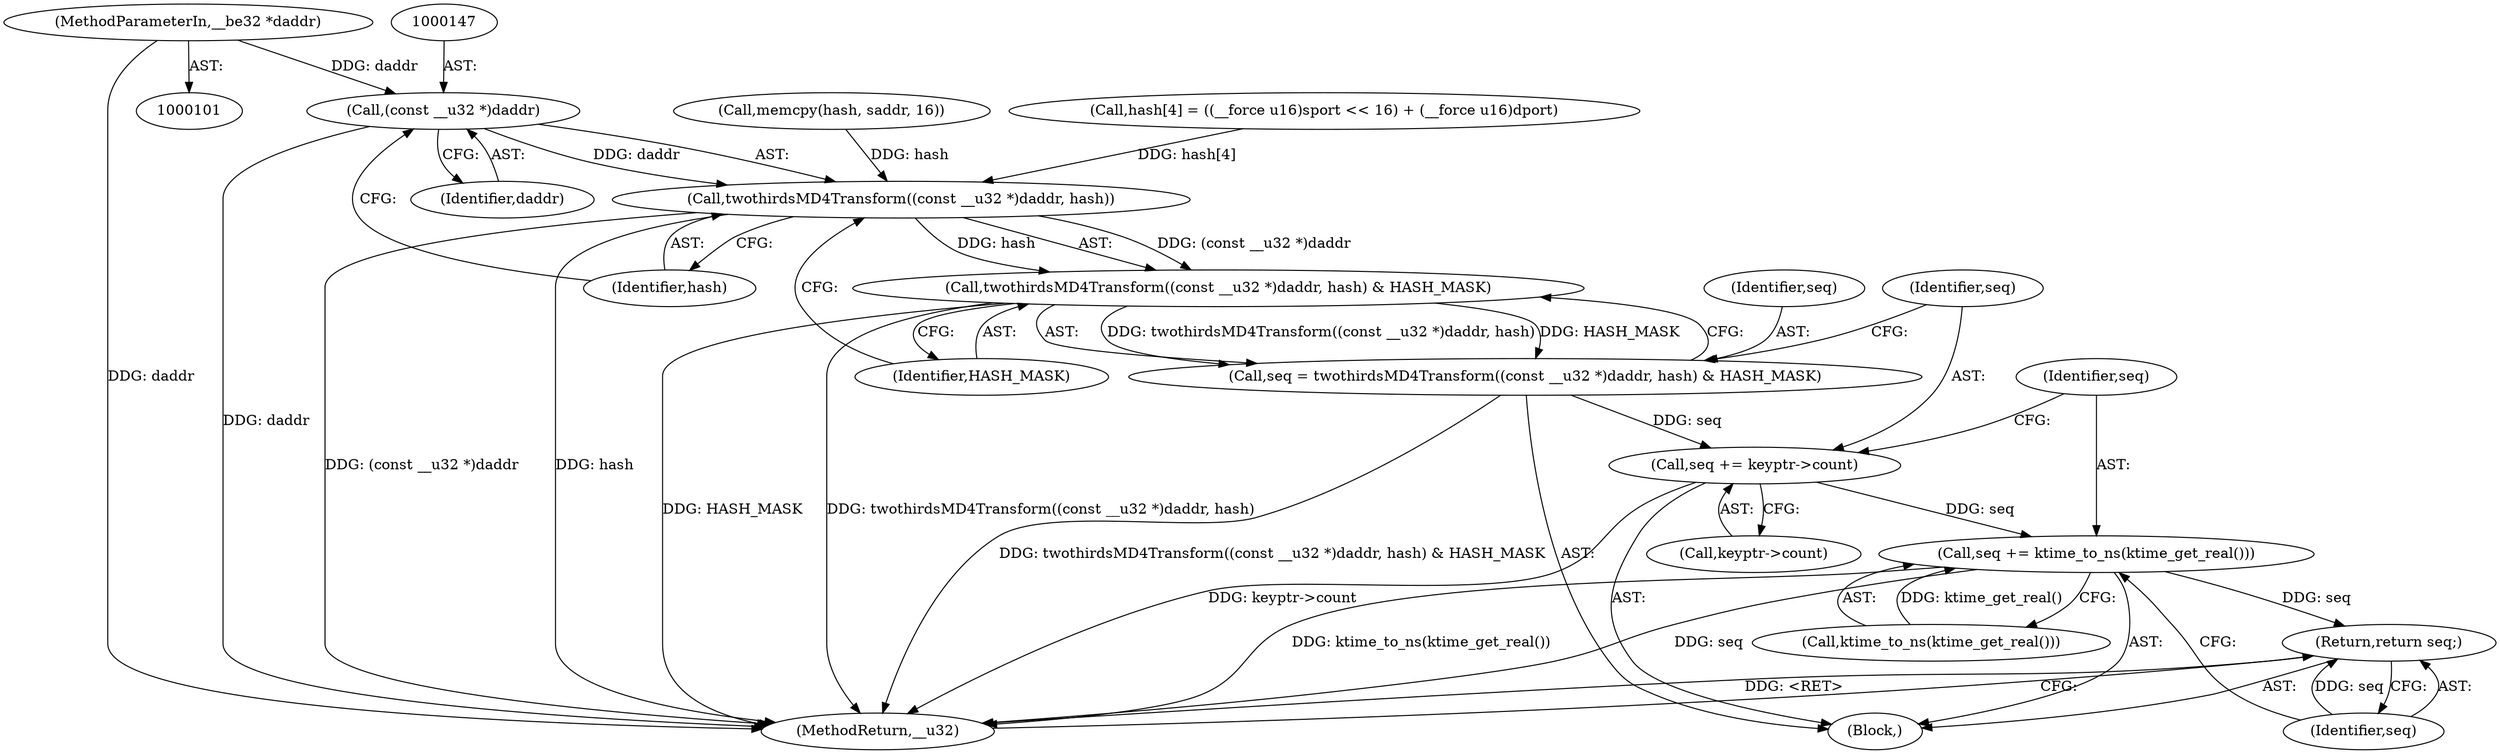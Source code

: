 digraph "1_linux_6e5714eaf77d79ae1c8b47e3e040ff5411b717ec_8@pointer" {
"1000103" [label="(MethodParameterIn,__be32 *daddr)"];
"1000146" [label="(Call,(const __u32 *)daddr)"];
"1000145" [label="(Call,twothirdsMD4Transform((const __u32 *)daddr, hash))"];
"1000144" [label="(Call,twothirdsMD4Transform((const __u32 *)daddr, hash) & HASH_MASK)"];
"1000142" [label="(Call,seq = twothirdsMD4Transform((const __u32 *)daddr, hash) & HASH_MASK)"];
"1000151" [label="(Call,seq += keyptr->count)"];
"1000156" [label="(Call,seq += ktime_to_ns(ktime_get_real()))"];
"1000160" [label="(Return,return seq;)"];
"1000157" [label="(Identifier,seq)"];
"1000160" [label="(Return,return seq;)"];
"1000148" [label="(Identifier,daddr)"];
"1000143" [label="(Identifier,seq)"];
"1000146" [label="(Call,(const __u32 *)daddr)"];
"1000151" [label="(Call,seq += keyptr->count)"];
"1000113" [label="(Call,memcpy(hash, saddr, 16))"];
"1000117" [label="(Call,hash[4] = ((__force u16)sport << 16) + (__force u16)dport)"];
"1000145" [label="(Call,twothirdsMD4Transform((const __u32 *)daddr, hash))"];
"1000161" [label="(Identifier,seq)"];
"1000144" [label="(Call,twothirdsMD4Transform((const __u32 *)daddr, hash) & HASH_MASK)"];
"1000142" [label="(Call,seq = twothirdsMD4Transform((const __u32 *)daddr, hash) & HASH_MASK)"];
"1000103" [label="(MethodParameterIn,__be32 *daddr)"];
"1000152" [label="(Identifier,seq)"];
"1000156" [label="(Call,seq += ktime_to_ns(ktime_get_real()))"];
"1000150" [label="(Identifier,HASH_MASK)"];
"1000158" [label="(Call,ktime_to_ns(ktime_get_real()))"];
"1000153" [label="(Call,keyptr->count)"];
"1000162" [label="(MethodReturn,__u32)"];
"1000149" [label="(Identifier,hash)"];
"1000106" [label="(Block,)"];
"1000103" -> "1000101"  [label="AST: "];
"1000103" -> "1000162"  [label="DDG: daddr"];
"1000103" -> "1000146"  [label="DDG: daddr"];
"1000146" -> "1000145"  [label="AST: "];
"1000146" -> "1000148"  [label="CFG: "];
"1000147" -> "1000146"  [label="AST: "];
"1000148" -> "1000146"  [label="AST: "];
"1000149" -> "1000146"  [label="CFG: "];
"1000146" -> "1000162"  [label="DDG: daddr"];
"1000146" -> "1000145"  [label="DDG: daddr"];
"1000145" -> "1000144"  [label="AST: "];
"1000145" -> "1000149"  [label="CFG: "];
"1000149" -> "1000145"  [label="AST: "];
"1000150" -> "1000145"  [label="CFG: "];
"1000145" -> "1000162"  [label="DDG: (const __u32 *)daddr"];
"1000145" -> "1000162"  [label="DDG: hash"];
"1000145" -> "1000144"  [label="DDG: (const __u32 *)daddr"];
"1000145" -> "1000144"  [label="DDG: hash"];
"1000113" -> "1000145"  [label="DDG: hash"];
"1000117" -> "1000145"  [label="DDG: hash[4]"];
"1000144" -> "1000142"  [label="AST: "];
"1000144" -> "1000150"  [label="CFG: "];
"1000150" -> "1000144"  [label="AST: "];
"1000142" -> "1000144"  [label="CFG: "];
"1000144" -> "1000162"  [label="DDG: HASH_MASK"];
"1000144" -> "1000162"  [label="DDG: twothirdsMD4Transform((const __u32 *)daddr, hash)"];
"1000144" -> "1000142"  [label="DDG: twothirdsMD4Transform((const __u32 *)daddr, hash)"];
"1000144" -> "1000142"  [label="DDG: HASH_MASK"];
"1000142" -> "1000106"  [label="AST: "];
"1000143" -> "1000142"  [label="AST: "];
"1000152" -> "1000142"  [label="CFG: "];
"1000142" -> "1000162"  [label="DDG: twothirdsMD4Transform((const __u32 *)daddr, hash) & HASH_MASK"];
"1000142" -> "1000151"  [label="DDG: seq"];
"1000151" -> "1000106"  [label="AST: "];
"1000151" -> "1000153"  [label="CFG: "];
"1000152" -> "1000151"  [label="AST: "];
"1000153" -> "1000151"  [label="AST: "];
"1000157" -> "1000151"  [label="CFG: "];
"1000151" -> "1000162"  [label="DDG: keyptr->count"];
"1000151" -> "1000156"  [label="DDG: seq"];
"1000156" -> "1000106"  [label="AST: "];
"1000156" -> "1000158"  [label="CFG: "];
"1000157" -> "1000156"  [label="AST: "];
"1000158" -> "1000156"  [label="AST: "];
"1000161" -> "1000156"  [label="CFG: "];
"1000156" -> "1000162"  [label="DDG: seq"];
"1000156" -> "1000162"  [label="DDG: ktime_to_ns(ktime_get_real())"];
"1000158" -> "1000156"  [label="DDG: ktime_get_real()"];
"1000156" -> "1000160"  [label="DDG: seq"];
"1000160" -> "1000106"  [label="AST: "];
"1000160" -> "1000161"  [label="CFG: "];
"1000161" -> "1000160"  [label="AST: "];
"1000162" -> "1000160"  [label="CFG: "];
"1000160" -> "1000162"  [label="DDG: <RET>"];
"1000161" -> "1000160"  [label="DDG: seq"];
}

